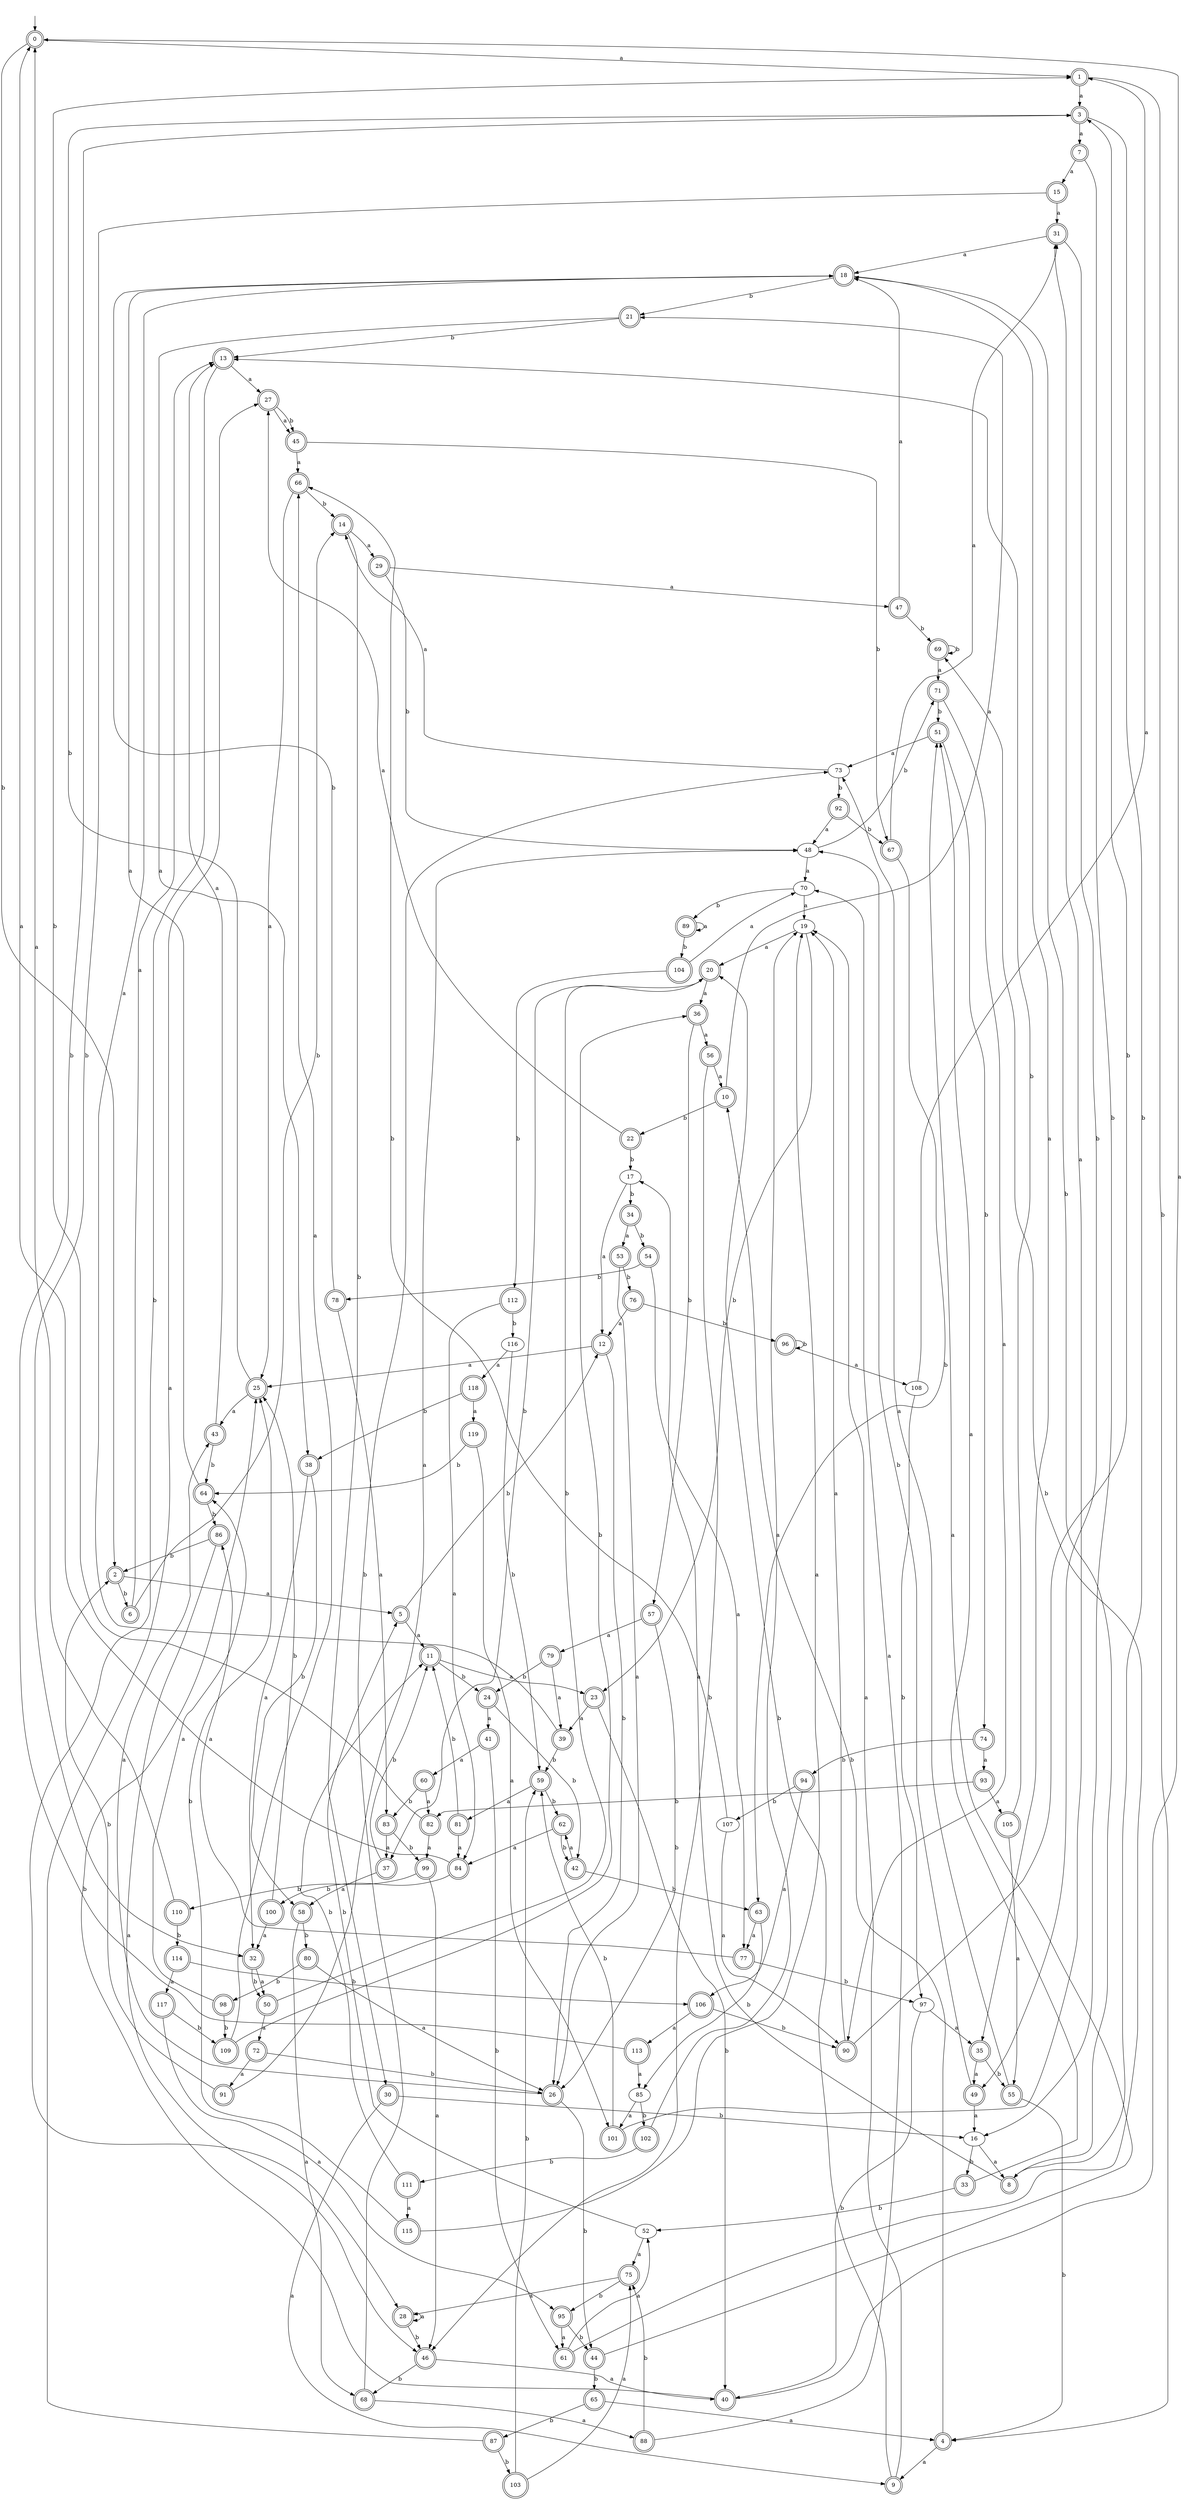 digraph RandomDFA {
  __start0 [label="", shape=none];
  __start0 -> 0 [label=""];
  0 [shape=circle] [shape=doublecircle]
  0 -> 1 [label="a"]
  0 -> 2 [label="b"]
  1 [shape=doublecircle]
  1 -> 3 [label="a"]
  1 -> 4 [label="b"]
  2 [shape=doublecircle]
  2 -> 5 [label="a"]
  2 -> 6 [label="b"]
  3 [shape=doublecircle]
  3 -> 7 [label="a"]
  3 -> 8 [label="b"]
  4 [shape=doublecircle]
  4 -> 9 [label="a"]
  4 -> 10 [label="b"]
  5 [shape=doublecircle]
  5 -> 11 [label="a"]
  5 -> 12 [label="b"]
  6 [shape=doublecircle]
  6 -> 13 [label="a"]
  6 -> 14 [label="b"]
  7 [shape=doublecircle]
  7 -> 15 [label="a"]
  7 -> 16 [label="b"]
  8 [shape=doublecircle]
  8 -> 17 [label="a"]
  8 -> 18 [label="b"]
  9 [shape=doublecircle]
  9 -> 19 [label="a"]
  9 -> 20 [label="b"]
  10 [shape=doublecircle]
  10 -> 21 [label="a"]
  10 -> 22 [label="b"]
  11 [shape=doublecircle]
  11 -> 23 [label="a"]
  11 -> 24 [label="b"]
  12 [shape=doublecircle]
  12 -> 25 [label="a"]
  12 -> 26 [label="b"]
  13 [shape=doublecircle]
  13 -> 27 [label="a"]
  13 -> 28 [label="b"]
  14 [shape=doublecircle]
  14 -> 29 [label="a"]
  14 -> 30 [label="b"]
  15 [shape=doublecircle]
  15 -> 31 [label="a"]
  15 -> 32 [label="b"]
  16
  16 -> 8 [label="a"]
  16 -> 33 [label="b"]
  17
  17 -> 12 [label="a"]
  17 -> 34 [label="b"]
  18 [shape=doublecircle]
  18 -> 35 [label="a"]
  18 -> 21 [label="b"]
  19
  19 -> 20 [label="a"]
  19 -> 23 [label="b"]
  20 [shape=doublecircle]
  20 -> 36 [label="a"]
  20 -> 37 [label="b"]
  21 [shape=doublecircle]
  21 -> 38 [label="a"]
  21 -> 13 [label="b"]
  22 [shape=doublecircle]
  22 -> 27 [label="a"]
  22 -> 17 [label="b"]
  23 [shape=doublecircle]
  23 -> 39 [label="a"]
  23 -> 40 [label="b"]
  24 [shape=doublecircle]
  24 -> 41 [label="a"]
  24 -> 42 [label="b"]
  25 [shape=doublecircle]
  25 -> 43 [label="a"]
  25 -> 3 [label="b"]
  26 [shape=doublecircle]
  26 -> 43 [label="a"]
  26 -> 44 [label="b"]
  27 [shape=doublecircle]
  27 -> 45 [label="a"]
  27 -> 45 [label="b"]
  28 [shape=doublecircle]
  28 -> 28 [label="a"]
  28 -> 46 [label="b"]
  29 [shape=doublecircle]
  29 -> 47 [label="a"]
  29 -> 48 [label="b"]
  30 [shape=doublecircle]
  30 -> 9 [label="a"]
  30 -> 16 [label="b"]
  31 [shape=doublecircle]
  31 -> 18 [label="a"]
  31 -> 49 [label="b"]
  32 [shape=doublecircle]
  32 -> 50 [label="a"]
  32 -> 50 [label="b"]
  33 [shape=doublecircle]
  33 -> 51 [label="a"]
  33 -> 52 [label="b"]
  34 [shape=doublecircle]
  34 -> 53 [label="a"]
  34 -> 54 [label="b"]
  35 [shape=doublecircle]
  35 -> 49 [label="a"]
  35 -> 55 [label="b"]
  36 [shape=doublecircle]
  36 -> 56 [label="a"]
  36 -> 57 [label="b"]
  37 [shape=doublecircle]
  37 -> 58 [label="a"]
  37 -> 11 [label="b"]
  38 [shape=doublecircle]
  38 -> 32 [label="a"]
  38 -> 58 [label="b"]
  39 [shape=doublecircle]
  39 -> 18 [label="a"]
  39 -> 59 [label="b"]
  40 [shape=doublecircle]
  40 -> 0 [label="a"]
  40 -> 25 [label="b"]
  41 [shape=doublecircle]
  41 -> 60 [label="a"]
  41 -> 61 [label="b"]
  42 [shape=doublecircle]
  42 -> 62 [label="a"]
  42 -> 63 [label="b"]
  43 [shape=doublecircle]
  43 -> 13 [label="a"]
  43 -> 64 [label="b"]
  44 [shape=doublecircle]
  44 -> 51 [label="a"]
  44 -> 65 [label="b"]
  45 [shape=doublecircle]
  45 -> 66 [label="a"]
  45 -> 67 [label="b"]
  46 [shape=doublecircle]
  46 -> 40 [label="a"]
  46 -> 68 [label="b"]
  47 [shape=doublecircle]
  47 -> 18 [label="a"]
  47 -> 69 [label="b"]
  48
  48 -> 70 [label="a"]
  48 -> 71 [label="b"]
  49 [shape=doublecircle]
  49 -> 16 [label="a"]
  49 -> 48 [label="b"]
  50 [shape=doublecircle]
  50 -> 72 [label="a"]
  50 -> 20 [label="b"]
  51 [shape=doublecircle]
  51 -> 73 [label="a"]
  51 -> 74 [label="b"]
  52
  52 -> 75 [label="a"]
  52 -> 5 [label="b"]
  53 [shape=doublecircle]
  53 -> 26 [label="a"]
  53 -> 76 [label="b"]
  54 [shape=doublecircle]
  54 -> 77 [label="a"]
  54 -> 78 [label="b"]
  55 [shape=doublecircle]
  55 -> 73 [label="a"]
  55 -> 4 [label="b"]
  56 [shape=doublecircle]
  56 -> 10 [label="a"]
  56 -> 46 [label="b"]
  57 [shape=doublecircle]
  57 -> 79 [label="a"]
  57 -> 26 [label="b"]
  58 [shape=doublecircle]
  58 -> 68 [label="a"]
  58 -> 80 [label="b"]
  59 [shape=doublecircle]
  59 -> 81 [label="a"]
  59 -> 62 [label="b"]
  60 [shape=doublecircle]
  60 -> 82 [label="a"]
  60 -> 83 [label="b"]
  61 [shape=doublecircle]
  61 -> 52 [label="a"]
  61 -> 69 [label="b"]
  62 [shape=doublecircle]
  62 -> 84 [label="a"]
  62 -> 42 [label="b"]
  63 [shape=doublecircle]
  63 -> 77 [label="a"]
  63 -> 85 [label="b"]
  64 [shape=doublecircle]
  64 -> 18 [label="a"]
  64 -> 86 [label="b"]
  65 [shape=doublecircle]
  65 -> 4 [label="a"]
  65 -> 87 [label="b"]
  66 [shape=doublecircle]
  66 -> 25 [label="a"]
  66 -> 14 [label="b"]
  67 [shape=doublecircle]
  67 -> 31 [label="a"]
  67 -> 63 [label="b"]
  68 [shape=doublecircle]
  68 -> 88 [label="a"]
  68 -> 73 [label="b"]
  69 [shape=doublecircle]
  69 -> 71 [label="a"]
  69 -> 69 [label="b"]
  70
  70 -> 19 [label="a"]
  70 -> 89 [label="b"]
  71 [shape=doublecircle]
  71 -> 90 [label="a"]
  71 -> 51 [label="b"]
  72 [shape=doublecircle]
  72 -> 91 [label="a"]
  72 -> 26 [label="b"]
  73
  73 -> 14 [label="a"]
  73 -> 92 [label="b"]
  74 [shape=doublecircle]
  74 -> 93 [label="a"]
  74 -> 94 [label="b"]
  75 [shape=doublecircle]
  75 -> 28 [label="a"]
  75 -> 95 [label="b"]
  76 [shape=doublecircle]
  76 -> 12 [label="a"]
  76 -> 96 [label="b"]
  77 [shape=doublecircle]
  77 -> 86 [label="a"]
  77 -> 97 [label="b"]
  78 [shape=doublecircle]
  78 -> 83 [label="a"]
  78 -> 18 [label="b"]
  79 [shape=doublecircle]
  79 -> 39 [label="a"]
  79 -> 24 [label="b"]
  80 [shape=doublecircle]
  80 -> 26 [label="a"]
  80 -> 98 [label="b"]
  81 [shape=doublecircle]
  81 -> 84 [label="a"]
  81 -> 11 [label="b"]
  82 [shape=doublecircle]
  82 -> 99 [label="a"]
  82 -> 1 [label="b"]
  83 [shape=doublecircle]
  83 -> 37 [label="a"]
  83 -> 99 [label="b"]
  84 [shape=doublecircle]
  84 -> 0 [label="a"]
  84 -> 100 [label="b"]
  85
  85 -> 101 [label="a"]
  85 -> 102 [label="b"]
  86 [shape=doublecircle]
  86 -> 46 [label="a"]
  86 -> 2 [label="b"]
  87 [shape=doublecircle]
  87 -> 27 [label="a"]
  87 -> 103 [label="b"]
  88 [shape=doublecircle]
  88 -> 70 [label="a"]
  88 -> 75 [label="b"]
  89 [shape=doublecircle]
  89 -> 89 [label="a"]
  89 -> 104 [label="b"]
  90 [shape=doublecircle]
  90 -> 19 [label="a"]
  90 -> 3 [label="b"]
  91 [shape=doublecircle]
  91 -> 48 [label="a"]
  91 -> 2 [label="b"]
  92 [shape=doublecircle]
  92 -> 48 [label="a"]
  92 -> 67 [label="b"]
  93 [shape=doublecircle]
  93 -> 105 [label="a"]
  93 -> 82 [label="b"]
  94 [shape=doublecircle]
  94 -> 106 [label="a"]
  94 -> 107 [label="b"]
  95 [shape=doublecircle]
  95 -> 61 [label="a"]
  95 -> 44 [label="b"]
  96 [shape=doublecircle]
  96 -> 108 [label="a"]
  96 -> 96 [label="b"]
  97
  97 -> 35 [label="a"]
  97 -> 40 [label="b"]
  98 [shape=doublecircle]
  98 -> 64 [label="a"]
  98 -> 109 [label="b"]
  99 [shape=doublecircle]
  99 -> 46 [label="a"]
  99 -> 110 [label="b"]
  100 [shape=doublecircle]
  100 -> 32 [label="a"]
  100 -> 25 [label="b"]
  101 [shape=doublecircle]
  101 -> 31 [label="a"]
  101 -> 59 [label="b"]
  102 [shape=doublecircle]
  102 -> 19 [label="a"]
  102 -> 111 [label="b"]
  103 [shape=doublecircle]
  103 -> 75 [label="a"]
  103 -> 59 [label="b"]
  104 [shape=doublecircle]
  104 -> 70 [label="a"]
  104 -> 112 [label="b"]
  105 [shape=doublecircle]
  105 -> 55 [label="a"]
  105 -> 13 [label="b"]
  106 [shape=doublecircle]
  106 -> 113 [label="a"]
  106 -> 90 [label="b"]
  107
  107 -> 90 [label="a"]
  107 -> 66 [label="b"]
  108
  108 -> 1 [label="a"]
  108 -> 97 [label="b"]
  109 [shape=doublecircle]
  109 -> 66 [label="a"]
  109 -> 36 [label="b"]
  110 [shape=doublecircle]
  110 -> 0 [label="a"]
  110 -> 114 [label="b"]
  111 [shape=doublecircle]
  111 -> 115 [label="a"]
  111 -> 11 [label="b"]
  112 [shape=doublecircle]
  112 -> 84 [label="a"]
  112 -> 116 [label="b"]
  113 [shape=doublecircle]
  113 -> 85 [label="a"]
  113 -> 3 [label="b"]
  114 [shape=doublecircle]
  114 -> 117 [label="a"]
  114 -> 106 [label="b"]
  115 [shape=doublecircle]
  115 -> 19 [label="a"]
  115 -> 25 [label="b"]
  116
  116 -> 118 [label="a"]
  116 -> 59 [label="b"]
  117 [shape=doublecircle]
  117 -> 95 [label="a"]
  117 -> 109 [label="b"]
  118 [shape=doublecircle]
  118 -> 119 [label="a"]
  118 -> 38 [label="b"]
  119 [shape=doublecircle]
  119 -> 101 [label="a"]
  119 -> 64 [label="b"]
}
